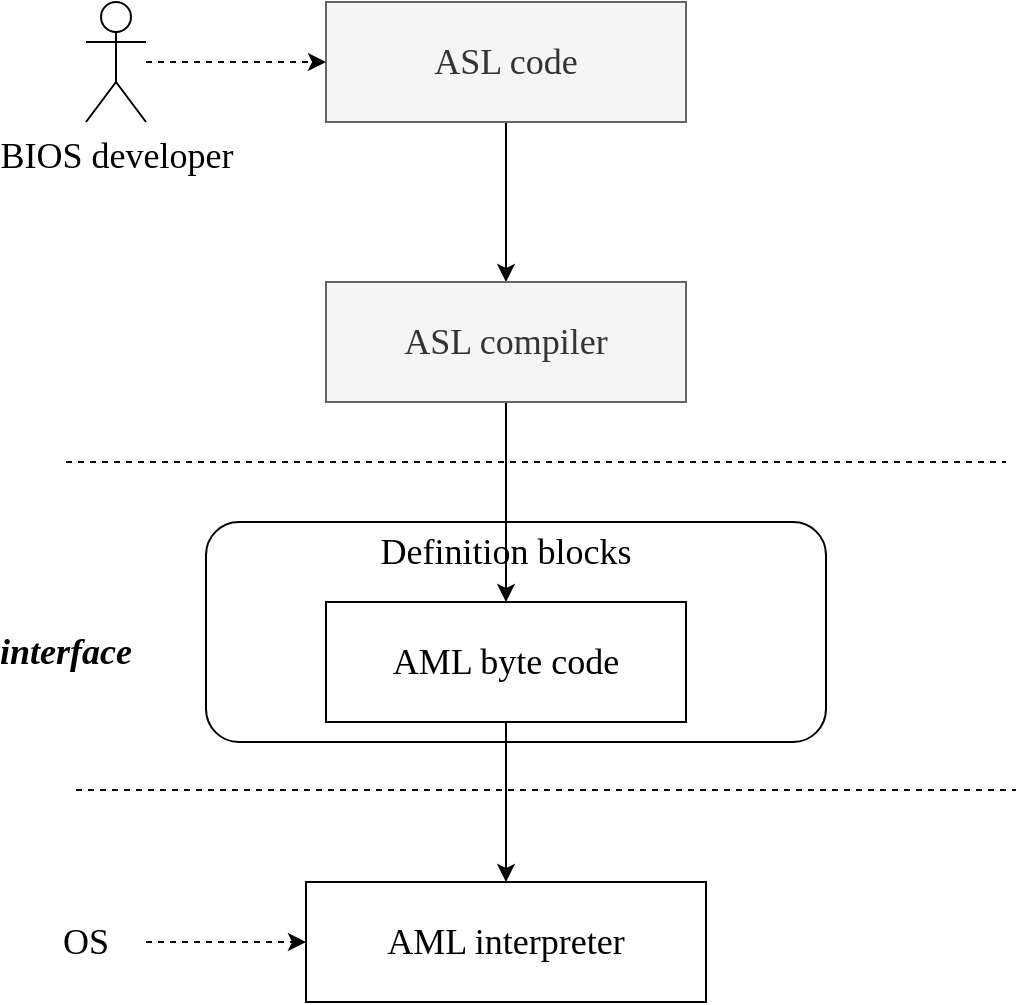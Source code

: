 <mxfile version="20.8.5" type="github">
  <diagram id="DOwbEtqrYKz2QYoDugHg" name="Page-1">
    <mxGraphModel dx="1376" dy="865" grid="1" gridSize="10" guides="1" tooltips="1" connect="1" arrows="1" fold="1" page="1" pageScale="1" pageWidth="827" pageHeight="1169" math="0" shadow="0">
      <root>
        <mxCell id="0" />
        <mxCell id="1" parent="0" />
        <mxCell id="BA478RhJrnXLdiryCZE--10" value="" style="rounded=1;whiteSpace=wrap;html=1;fontFamily=Comic Sans MS;fontSize=18;" vertex="1" parent="1">
          <mxGeometry x="300" y="360" width="310" height="110" as="geometry" />
        </mxCell>
        <mxCell id="BA478RhJrnXLdiryCZE--3" value="" style="edgeStyle=orthogonalEdgeStyle;rounded=0;orthogonalLoop=1;jettySize=auto;html=1;fontFamily=Comic Sans MS;fontSize=18;" edge="1" parent="1" source="BA478RhJrnXLdiryCZE--1" target="BA478RhJrnXLdiryCZE--2">
          <mxGeometry relative="1" as="geometry" />
        </mxCell>
        <mxCell id="BA478RhJrnXLdiryCZE--1" value="&lt;font style=&quot;font-size: 18px;&quot; face=&quot;Comic Sans MS&quot;&gt;ASL code&lt;/font&gt;" style="rounded=0;whiteSpace=wrap;html=1;fillColor=#f5f5f5;fontColor=#333333;strokeColor=#666666;" vertex="1" parent="1">
          <mxGeometry x="360" y="100" width="180" height="60" as="geometry" />
        </mxCell>
        <mxCell id="BA478RhJrnXLdiryCZE--9" value="" style="edgeStyle=orthogonalEdgeStyle;rounded=0;orthogonalLoop=1;jettySize=auto;html=1;fontFamily=Comic Sans MS;fontSize=18;" edge="1" parent="1" source="BA478RhJrnXLdiryCZE--2" target="BA478RhJrnXLdiryCZE--8">
          <mxGeometry relative="1" as="geometry" />
        </mxCell>
        <mxCell id="BA478RhJrnXLdiryCZE--2" value="&lt;font style=&quot;font-size: 18px;&quot; face=&quot;Comic Sans MS&quot;&gt;ASL compiler&lt;/font&gt;" style="rounded=0;whiteSpace=wrap;html=1;fillColor=#f5f5f5;fontColor=#333333;strokeColor=#666666;" vertex="1" parent="1">
          <mxGeometry x="360" y="240" width="180" height="60" as="geometry" />
        </mxCell>
        <mxCell id="BA478RhJrnXLdiryCZE--13" value="" style="edgeStyle=orthogonalEdgeStyle;rounded=0;orthogonalLoop=1;jettySize=auto;html=1;fontFamily=Comic Sans MS;fontSize=18;" edge="1" parent="1" source="BA478RhJrnXLdiryCZE--8" target="BA478RhJrnXLdiryCZE--12">
          <mxGeometry relative="1" as="geometry" />
        </mxCell>
        <mxCell id="BA478RhJrnXLdiryCZE--8" value="&lt;font style=&quot;font-size: 18px;&quot; face=&quot;Comic Sans MS&quot;&gt;AML byte code&lt;/font&gt;" style="rounded=0;whiteSpace=wrap;html=1;" vertex="1" parent="1">
          <mxGeometry x="360" y="400" width="180" height="60" as="geometry" />
        </mxCell>
        <mxCell id="BA478RhJrnXLdiryCZE--11" value="Definition blocks" style="text;html=1;strokeColor=none;fillColor=none;align=center;verticalAlign=middle;whiteSpace=wrap;rounded=0;fontFamily=Comic Sans MS;fontSize=18;" vertex="1" parent="1">
          <mxGeometry x="380" y="360" width="140" height="30" as="geometry" />
        </mxCell>
        <mxCell id="BA478RhJrnXLdiryCZE--12" value="&lt;font style=&quot;font-size: 18px;&quot; face=&quot;Comic Sans MS&quot;&gt;AML interpreter&lt;/font&gt;" style="whiteSpace=wrap;html=1;rounded=0;" vertex="1" parent="1">
          <mxGeometry x="350" y="540" width="200" height="60" as="geometry" />
        </mxCell>
        <mxCell id="BA478RhJrnXLdiryCZE--14" value="" style="endArrow=none;dashed=1;html=1;rounded=0;fontFamily=Comic Sans MS;fontSize=18;" edge="1" parent="1">
          <mxGeometry width="50" height="50" relative="1" as="geometry">
            <mxPoint x="230" y="330" as="sourcePoint" />
            <mxPoint x="700" y="330" as="targetPoint" />
          </mxGeometry>
        </mxCell>
        <mxCell id="BA478RhJrnXLdiryCZE--22" style="edgeStyle=orthogonalEdgeStyle;rounded=0;orthogonalLoop=1;jettySize=auto;html=1;entryX=0;entryY=0.5;entryDx=0;entryDy=0;fontFamily=Comic Sans MS;fontSize=18;dashed=1;" edge="1" parent="1" source="BA478RhJrnXLdiryCZE--19" target="BA478RhJrnXLdiryCZE--1">
          <mxGeometry relative="1" as="geometry" />
        </mxCell>
        <mxCell id="BA478RhJrnXLdiryCZE--19" value="BIOS developer" style="shape=umlActor;verticalLabelPosition=bottom;verticalAlign=top;html=1;outlineConnect=0;fontFamily=Comic Sans MS;fontSize=18;" vertex="1" parent="1">
          <mxGeometry x="240" y="100" width="30" height="60" as="geometry" />
        </mxCell>
        <mxCell id="BA478RhJrnXLdiryCZE--23" value="" style="endArrow=none;dashed=1;html=1;rounded=0;fontFamily=Comic Sans MS;fontSize=18;" edge="1" parent="1">
          <mxGeometry width="50" height="50" relative="1" as="geometry">
            <mxPoint x="235" y="494" as="sourcePoint" />
            <mxPoint x="705" y="494" as="targetPoint" />
          </mxGeometry>
        </mxCell>
        <mxCell id="BA478RhJrnXLdiryCZE--24" value="&lt;i&gt;&lt;b&gt;interface&lt;/b&gt;&lt;/i&gt;" style="text;html=1;strokeColor=none;fillColor=none;align=center;verticalAlign=middle;whiteSpace=wrap;rounded=0;fontFamily=Comic Sans MS;fontSize=18;" vertex="1" parent="1">
          <mxGeometry x="200" y="410" width="60" height="30" as="geometry" />
        </mxCell>
        <mxCell id="BA478RhJrnXLdiryCZE--26" style="edgeStyle=orthogonalEdgeStyle;rounded=0;orthogonalLoop=1;jettySize=auto;html=1;entryX=0;entryY=0.5;entryDx=0;entryDy=0;dashed=1;fontFamily=Comic Sans MS;fontSize=18;" edge="1" parent="1" source="BA478RhJrnXLdiryCZE--25" target="BA478RhJrnXLdiryCZE--12">
          <mxGeometry relative="1" as="geometry" />
        </mxCell>
        <mxCell id="BA478RhJrnXLdiryCZE--25" value="OS" style="text;html=1;strokeColor=none;fillColor=none;align=center;verticalAlign=middle;whiteSpace=wrap;rounded=0;fontFamily=Comic Sans MS;fontSize=18;" vertex="1" parent="1">
          <mxGeometry x="210" y="555" width="60" height="30" as="geometry" />
        </mxCell>
      </root>
    </mxGraphModel>
  </diagram>
</mxfile>
